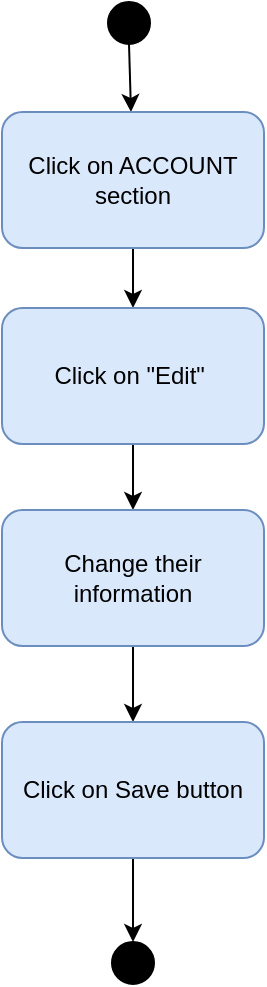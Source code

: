 <mxfile version="14.4.8" type="github">
  <diagram id="6N1Itn5CgWBh6f9yvLBd" name="Page-1">
    <mxGraphModel dx="-454" dy="677" grid="1" gridSize="10" guides="1" tooltips="1" connect="1" arrows="1" fold="1" page="1" pageScale="1" pageWidth="827" pageHeight="1169" math="0" shadow="0">
      <root>
        <mxCell id="0" />
        <mxCell id="1" parent="0" />
        <mxCell id="9yKChnBWXzX96qtGxyfe-2" value="" style="ellipse;whiteSpace=wrap;html=1;aspect=fixed;fillColor=#000000;" parent="1" vertex="1">
          <mxGeometry x="1356" y="80" width="21" height="21" as="geometry" />
        </mxCell>
        <mxCell id="9yKChnBWXzX96qtGxyfe-3" value="" style="endArrow=classic;html=1;exitX=0.5;exitY=1;exitDx=0;exitDy=0;" parent="1" source="9yKChnBWXzX96qtGxyfe-2" target="9yKChnBWXzX96qtGxyfe-5" edge="1">
          <mxGeometry width="50" height="50" relative="1" as="geometry">
            <mxPoint x="1079" y="286" as="sourcePoint" />
            <mxPoint x="1367" y="187" as="targetPoint" />
          </mxGeometry>
        </mxCell>
        <mxCell id="9yKChnBWXzX96qtGxyfe-4" style="edgeStyle=orthogonalEdgeStyle;rounded=0;orthogonalLoop=1;jettySize=auto;html=1;" parent="1" source="9yKChnBWXzX96qtGxyfe-5" target="9yKChnBWXzX96qtGxyfe-7" edge="1">
          <mxGeometry relative="1" as="geometry" />
        </mxCell>
        <mxCell id="9yKChnBWXzX96qtGxyfe-5" value="Click on ACCOUNT section" style="rounded=1;whiteSpace=wrap;html=1;fillColor=#dae8fc;strokeColor=#6c8ebf;" parent="1" vertex="1">
          <mxGeometry x="1303" y="135" width="131" height="68" as="geometry" />
        </mxCell>
        <mxCell id="9yKChnBWXzX96qtGxyfe-6" style="edgeStyle=orthogonalEdgeStyle;rounded=0;orthogonalLoop=1;jettySize=auto;html=1;" parent="1" source="9yKChnBWXzX96qtGxyfe-7" target="9yKChnBWXzX96qtGxyfe-9" edge="1">
          <mxGeometry relative="1" as="geometry" />
        </mxCell>
        <mxCell id="9yKChnBWXzX96qtGxyfe-7" value="Click on &quot;Edit&quot;&amp;nbsp;" style="rounded=1;whiteSpace=wrap;html=1;fillColor=#dae8fc;strokeColor=#6c8ebf;" parent="1" vertex="1">
          <mxGeometry x="1303" y="233" width="131" height="68" as="geometry" />
        </mxCell>
        <mxCell id="LbfzIQOSAM2HW_u_7JRX-2" style="edgeStyle=orthogonalEdgeStyle;rounded=0;orthogonalLoop=1;jettySize=auto;html=1;entryX=0.5;entryY=0;entryDx=0;entryDy=0;" edge="1" parent="1" source="9yKChnBWXzX96qtGxyfe-9" target="LbfzIQOSAM2HW_u_7JRX-1">
          <mxGeometry relative="1" as="geometry" />
        </mxCell>
        <mxCell id="9yKChnBWXzX96qtGxyfe-9" value="Change their information" style="rounded=1;whiteSpace=wrap;html=1;fillColor=#dae8fc;strokeColor=#6c8ebf;" parent="1" vertex="1">
          <mxGeometry x="1303" y="334" width="131" height="68" as="geometry" />
        </mxCell>
        <mxCell id="9yKChnBWXzX96qtGxyfe-10" value="" style="ellipse;whiteSpace=wrap;html=1;aspect=fixed;fillColor=#000000;" parent="1" vertex="1">
          <mxGeometry x="1358" y="550" width="21" height="21" as="geometry" />
        </mxCell>
        <mxCell id="LbfzIQOSAM2HW_u_7JRX-3" style="edgeStyle=orthogonalEdgeStyle;rounded=0;orthogonalLoop=1;jettySize=auto;html=1;entryX=0.5;entryY=0;entryDx=0;entryDy=0;" edge="1" parent="1" source="LbfzIQOSAM2HW_u_7JRX-1" target="9yKChnBWXzX96qtGxyfe-10">
          <mxGeometry relative="1" as="geometry" />
        </mxCell>
        <mxCell id="LbfzIQOSAM2HW_u_7JRX-1" value="Click on Save button" style="rounded=1;whiteSpace=wrap;html=1;fillColor=#dae8fc;strokeColor=#6c8ebf;" vertex="1" parent="1">
          <mxGeometry x="1303" y="440" width="131" height="68" as="geometry" />
        </mxCell>
      </root>
    </mxGraphModel>
  </diagram>
</mxfile>
